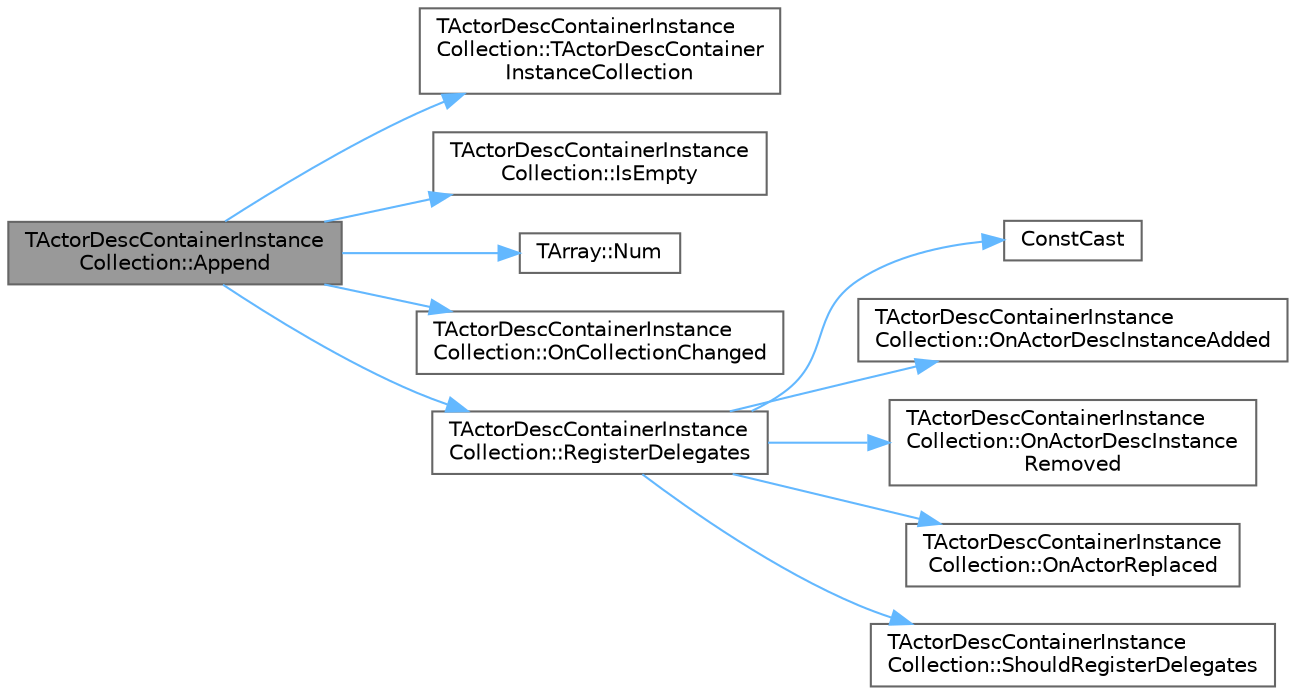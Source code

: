 digraph "TActorDescContainerInstanceCollection::Append"
{
 // INTERACTIVE_SVG=YES
 // LATEX_PDF_SIZE
  bgcolor="transparent";
  edge [fontname=Helvetica,fontsize=10,labelfontname=Helvetica,labelfontsize=10];
  node [fontname=Helvetica,fontsize=10,shape=box,height=0.2,width=0.4];
  rankdir="LR";
  Node1 [id="Node000001",label="TActorDescContainerInstance\lCollection::Append",height=0.2,width=0.4,color="gray40", fillcolor="grey60", style="filled", fontcolor="black",tooltip=" "];
  Node1 -> Node2 [id="edge1_Node000001_Node000002",color="steelblue1",style="solid",tooltip=" "];
  Node2 [id="Node000002",label="TActorDescContainerInstance\lCollection::TActorDescContainer\lInstanceCollection",height=0.2,width=0.4,color="grey40", fillcolor="white", style="filled",URL="$d3/dd1/classTActorDescContainerInstanceCollection.html#ac6b8762feb9c0616e0127d9a8c325f39",tooltip=" "];
  Node1 -> Node3 [id="edge2_Node000001_Node000003",color="steelblue1",style="solid",tooltip=" "];
  Node3 [id="Node000003",label="TActorDescContainerInstance\lCollection::IsEmpty",height=0.2,width=0.4,color="grey40", fillcolor="white", style="filled",URL="$d3/dd1/classTActorDescContainerInstanceCollection.html#adde658527e460d516053609ef922818d",tooltip=" "];
  Node1 -> Node4 [id="edge3_Node000001_Node000004",color="steelblue1",style="solid",tooltip=" "];
  Node4 [id="Node000004",label="TArray::Num",height=0.2,width=0.4,color="grey40", fillcolor="white", style="filled",URL="$d4/d52/classTArray.html#adcbf9ca48677a9c0c3830cd862dd40d8",tooltip="Returns number of elements in array."];
  Node1 -> Node5 [id="edge4_Node000001_Node000005",color="steelblue1",style="solid",tooltip=" "];
  Node5 [id="Node000005",label="TActorDescContainerInstance\lCollection::OnCollectionChanged",height=0.2,width=0.4,color="grey40", fillcolor="white", style="filled",URL="$d3/dd1/classTActorDescContainerInstanceCollection.html#acaaf901471c48f48322af63b6542a147",tooltip=" "];
  Node1 -> Node6 [id="edge5_Node000001_Node000006",color="steelblue1",style="solid",tooltip=" "];
  Node6 [id="Node000006",label="TActorDescContainerInstance\lCollection::RegisterDelegates",height=0.2,width=0.4,color="grey40", fillcolor="white", style="filled",URL="$d3/dd1/classTActorDescContainerInstanceCollection.html#af26e6724e92536ab421bcf1fe236b145",tooltip=" "];
  Node6 -> Node7 [id="edge6_Node000006_Node000007",color="steelblue1",style="solid",tooltip=" "];
  Node7 [id="Node000007",label="ConstCast",height=0.2,width=0.4,color="grey40", fillcolor="white", style="filled",URL="$d6/d75/ObjectPtr_8h.html#a914362d70d48a0e442e835083ed460f1",tooltip=" "];
  Node6 -> Node8 [id="edge7_Node000006_Node000008",color="steelblue1",style="solid",tooltip=" "];
  Node8 [id="Node000008",label="TActorDescContainerInstance\lCollection::OnActorDescInstanceAdded",height=0.2,width=0.4,color="grey40", fillcolor="white", style="filled",URL="$d3/dd1/classTActorDescContainerInstanceCollection.html#aa4e875f44dc709eb75f5765bc593ae0a",tooltip=" "];
  Node6 -> Node9 [id="edge8_Node000006_Node000009",color="steelblue1",style="solid",tooltip=" "];
  Node9 [id="Node000009",label="TActorDescContainerInstance\lCollection::OnActorDescInstance\lRemoved",height=0.2,width=0.4,color="grey40", fillcolor="white", style="filled",URL="$d3/dd1/classTActorDescContainerInstanceCollection.html#ad401752c0d8dd36d57801fb251f3ea35",tooltip=" "];
  Node6 -> Node10 [id="edge9_Node000006_Node000010",color="steelblue1",style="solid",tooltip=" "];
  Node10 [id="Node000010",label="TActorDescContainerInstance\lCollection::OnActorReplaced",height=0.2,width=0.4,color="grey40", fillcolor="white", style="filled",URL="$d3/dd1/classTActorDescContainerInstanceCollection.html#ae9d0cb5d8d3a92a5015a84098b068f32",tooltip=" "];
  Node6 -> Node11 [id="edge10_Node000006_Node000011",color="steelblue1",style="solid",tooltip=" "];
  Node11 [id="Node000011",label="TActorDescContainerInstance\lCollection::ShouldRegisterDelegates",height=0.2,width=0.4,color="grey40", fillcolor="white", style="filled",URL="$d3/dd1/classTActorDescContainerInstanceCollection.html#abf55edcbeafa009f28623461c3187253",tooltip=" "];
}
